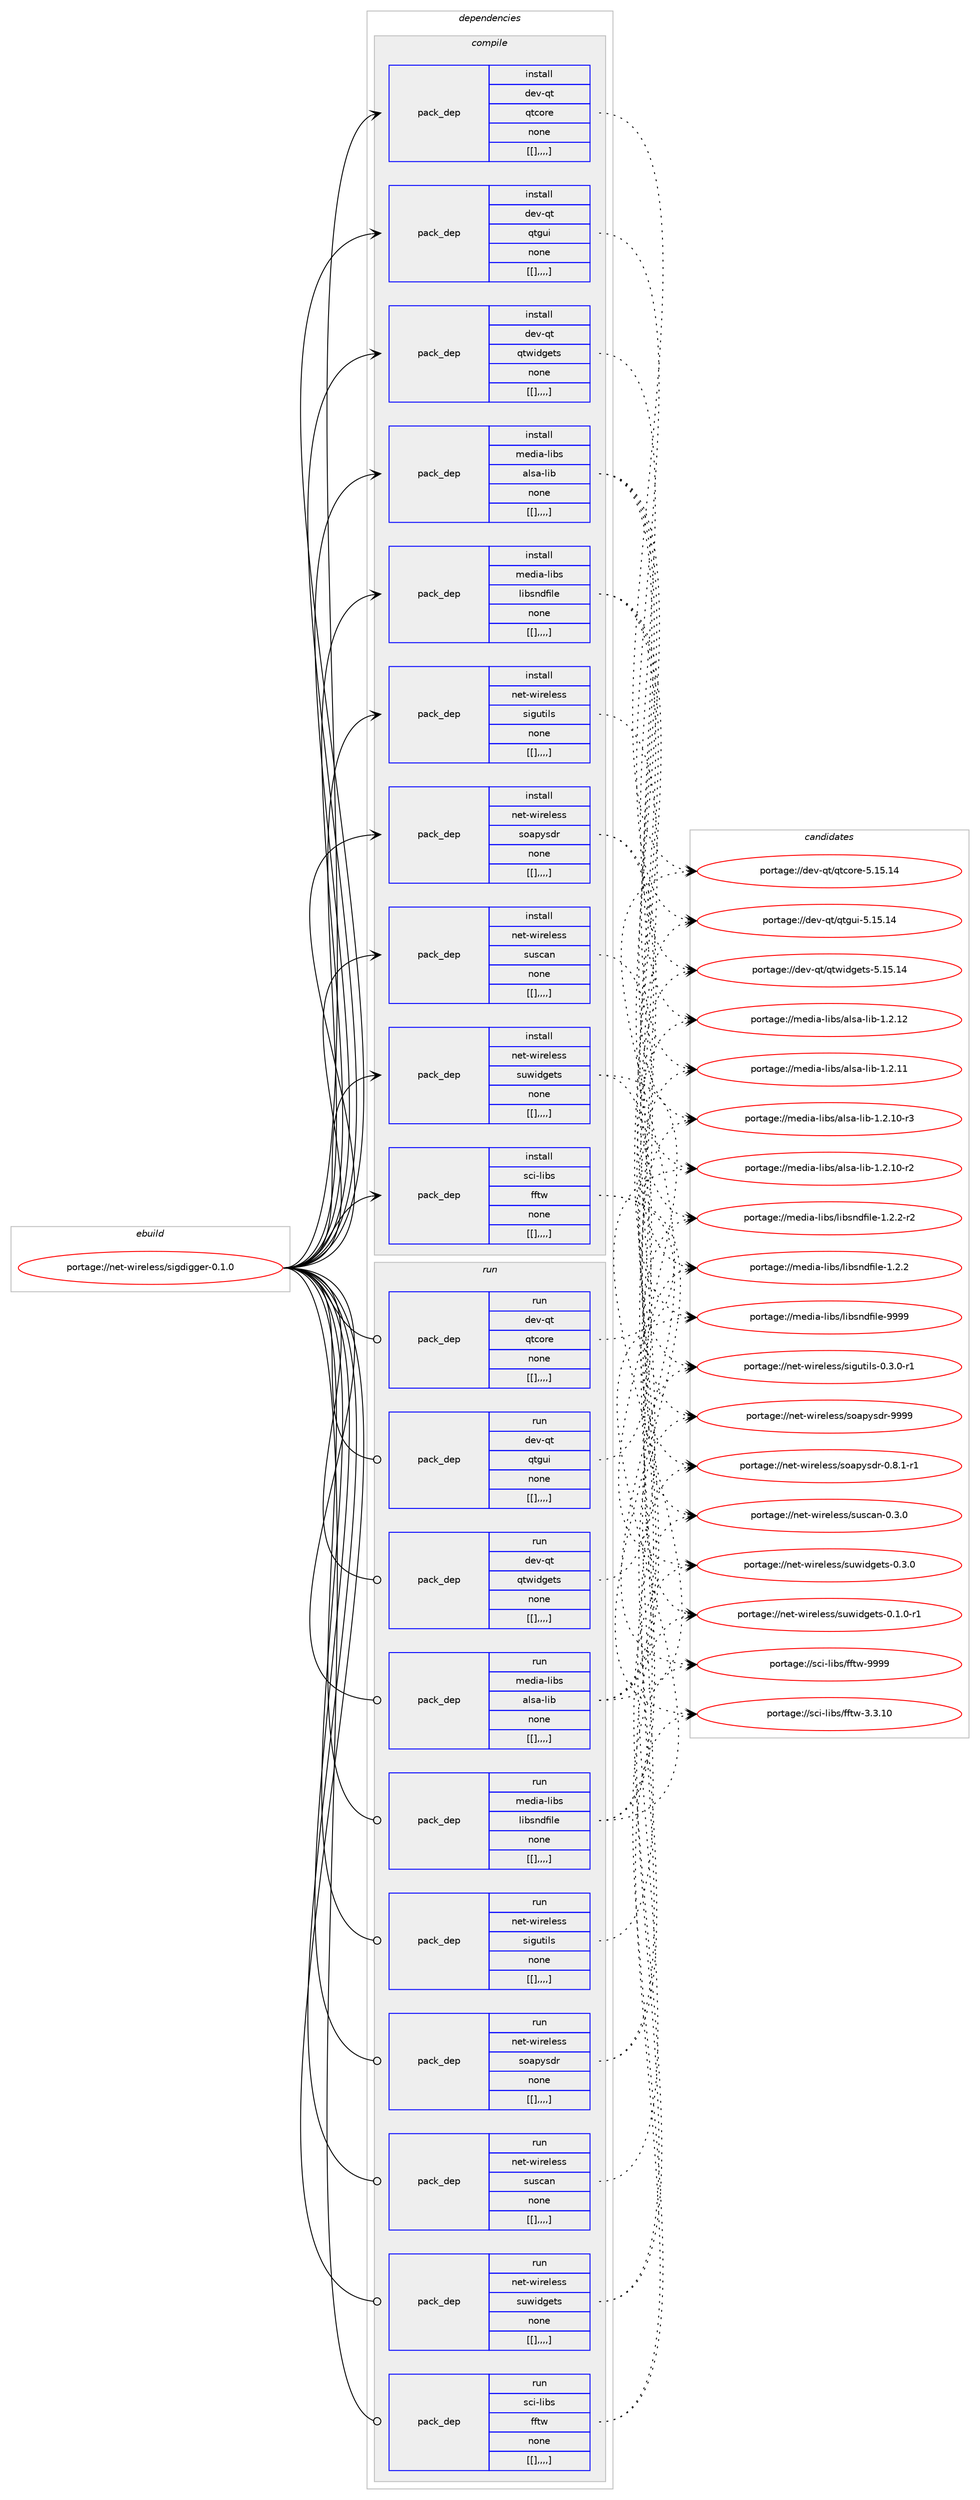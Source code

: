 digraph prolog {

# *************
# Graph options
# *************

newrank=true;
concentrate=true;
compound=true;
graph [rankdir=LR,fontname=Helvetica,fontsize=10,ranksep=1.5];#, ranksep=2.5, nodesep=0.2];
edge  [arrowhead=vee];
node  [fontname=Helvetica,fontsize=10];

# **********
# The ebuild
# **********

subgraph cluster_leftcol {
color=gray;
label=<<i>ebuild</i>>;
id [label="portage://net-wireless/sigdigger-0.1.0", color=red, width=4, href="../net-wireless/sigdigger-0.1.0.svg"];
}

# ****************
# The dependencies
# ****************

subgraph cluster_midcol {
color=gray;
label=<<i>dependencies</i>>;
subgraph cluster_compile {
fillcolor="#eeeeee";
style=filled;
label=<<i>compile</i>>;
subgraph pack295988 {
dependency406145 [label=<<TABLE BORDER="0" CELLBORDER="1" CELLSPACING="0" CELLPADDING="4" WIDTH="220"><TR><TD ROWSPAN="6" CELLPADDING="30">pack_dep</TD></TR><TR><TD WIDTH="110">install</TD></TR><TR><TD>dev-qt</TD></TR><TR><TD>qtcore</TD></TR><TR><TD>none</TD></TR><TR><TD>[[],,,,]</TD></TR></TABLE>>, shape=none, color=blue];
}
id:e -> dependency406145:w [weight=20,style="solid",arrowhead="vee"];
subgraph pack295989 {
dependency406146 [label=<<TABLE BORDER="0" CELLBORDER="1" CELLSPACING="0" CELLPADDING="4" WIDTH="220"><TR><TD ROWSPAN="6" CELLPADDING="30">pack_dep</TD></TR><TR><TD WIDTH="110">install</TD></TR><TR><TD>dev-qt</TD></TR><TR><TD>qtgui</TD></TR><TR><TD>none</TD></TR><TR><TD>[[],,,,]</TD></TR></TABLE>>, shape=none, color=blue];
}
id:e -> dependency406146:w [weight=20,style="solid",arrowhead="vee"];
subgraph pack295990 {
dependency406147 [label=<<TABLE BORDER="0" CELLBORDER="1" CELLSPACING="0" CELLPADDING="4" WIDTH="220"><TR><TD ROWSPAN="6" CELLPADDING="30">pack_dep</TD></TR><TR><TD WIDTH="110">install</TD></TR><TR><TD>dev-qt</TD></TR><TR><TD>qtwidgets</TD></TR><TR><TD>none</TD></TR><TR><TD>[[],,,,]</TD></TR></TABLE>>, shape=none, color=blue];
}
id:e -> dependency406147:w [weight=20,style="solid",arrowhead="vee"];
subgraph pack295991 {
dependency406148 [label=<<TABLE BORDER="0" CELLBORDER="1" CELLSPACING="0" CELLPADDING="4" WIDTH="220"><TR><TD ROWSPAN="6" CELLPADDING="30">pack_dep</TD></TR><TR><TD WIDTH="110">install</TD></TR><TR><TD>media-libs</TD></TR><TR><TD>alsa-lib</TD></TR><TR><TD>none</TD></TR><TR><TD>[[],,,,]</TD></TR></TABLE>>, shape=none, color=blue];
}
id:e -> dependency406148:w [weight=20,style="solid",arrowhead="vee"];
subgraph pack295992 {
dependency406149 [label=<<TABLE BORDER="0" CELLBORDER="1" CELLSPACING="0" CELLPADDING="4" WIDTH="220"><TR><TD ROWSPAN="6" CELLPADDING="30">pack_dep</TD></TR><TR><TD WIDTH="110">install</TD></TR><TR><TD>media-libs</TD></TR><TR><TD>libsndfile</TD></TR><TR><TD>none</TD></TR><TR><TD>[[],,,,]</TD></TR></TABLE>>, shape=none, color=blue];
}
id:e -> dependency406149:w [weight=20,style="solid",arrowhead="vee"];
subgraph pack295993 {
dependency406150 [label=<<TABLE BORDER="0" CELLBORDER="1" CELLSPACING="0" CELLPADDING="4" WIDTH="220"><TR><TD ROWSPAN="6" CELLPADDING="30">pack_dep</TD></TR><TR><TD WIDTH="110">install</TD></TR><TR><TD>net-wireless</TD></TR><TR><TD>sigutils</TD></TR><TR><TD>none</TD></TR><TR><TD>[[],,,,]</TD></TR></TABLE>>, shape=none, color=blue];
}
id:e -> dependency406150:w [weight=20,style="solid",arrowhead="vee"];
subgraph pack295994 {
dependency406151 [label=<<TABLE BORDER="0" CELLBORDER="1" CELLSPACING="0" CELLPADDING="4" WIDTH="220"><TR><TD ROWSPAN="6" CELLPADDING="30">pack_dep</TD></TR><TR><TD WIDTH="110">install</TD></TR><TR><TD>net-wireless</TD></TR><TR><TD>soapysdr</TD></TR><TR><TD>none</TD></TR><TR><TD>[[],,,,]</TD></TR></TABLE>>, shape=none, color=blue];
}
id:e -> dependency406151:w [weight=20,style="solid",arrowhead="vee"];
subgraph pack295995 {
dependency406152 [label=<<TABLE BORDER="0" CELLBORDER="1" CELLSPACING="0" CELLPADDING="4" WIDTH="220"><TR><TD ROWSPAN="6" CELLPADDING="30">pack_dep</TD></TR><TR><TD WIDTH="110">install</TD></TR><TR><TD>net-wireless</TD></TR><TR><TD>suscan</TD></TR><TR><TD>none</TD></TR><TR><TD>[[],,,,]</TD></TR></TABLE>>, shape=none, color=blue];
}
id:e -> dependency406152:w [weight=20,style="solid",arrowhead="vee"];
subgraph pack295996 {
dependency406153 [label=<<TABLE BORDER="0" CELLBORDER="1" CELLSPACING="0" CELLPADDING="4" WIDTH="220"><TR><TD ROWSPAN="6" CELLPADDING="30">pack_dep</TD></TR><TR><TD WIDTH="110">install</TD></TR><TR><TD>net-wireless</TD></TR><TR><TD>suwidgets</TD></TR><TR><TD>none</TD></TR><TR><TD>[[],,,,]</TD></TR></TABLE>>, shape=none, color=blue];
}
id:e -> dependency406153:w [weight=20,style="solid",arrowhead="vee"];
subgraph pack295997 {
dependency406154 [label=<<TABLE BORDER="0" CELLBORDER="1" CELLSPACING="0" CELLPADDING="4" WIDTH="220"><TR><TD ROWSPAN="6" CELLPADDING="30">pack_dep</TD></TR><TR><TD WIDTH="110">install</TD></TR><TR><TD>sci-libs</TD></TR><TR><TD>fftw</TD></TR><TR><TD>none</TD></TR><TR><TD>[[],,,,]</TD></TR></TABLE>>, shape=none, color=blue];
}
id:e -> dependency406154:w [weight=20,style="solid",arrowhead="vee"];
}
subgraph cluster_compileandrun {
fillcolor="#eeeeee";
style=filled;
label=<<i>compile and run</i>>;
}
subgraph cluster_run {
fillcolor="#eeeeee";
style=filled;
label=<<i>run</i>>;
subgraph pack295998 {
dependency406155 [label=<<TABLE BORDER="0" CELLBORDER="1" CELLSPACING="0" CELLPADDING="4" WIDTH="220"><TR><TD ROWSPAN="6" CELLPADDING="30">pack_dep</TD></TR><TR><TD WIDTH="110">run</TD></TR><TR><TD>dev-qt</TD></TR><TR><TD>qtcore</TD></TR><TR><TD>none</TD></TR><TR><TD>[[],,,,]</TD></TR></TABLE>>, shape=none, color=blue];
}
id:e -> dependency406155:w [weight=20,style="solid",arrowhead="odot"];
subgraph pack295999 {
dependency406156 [label=<<TABLE BORDER="0" CELLBORDER="1" CELLSPACING="0" CELLPADDING="4" WIDTH="220"><TR><TD ROWSPAN="6" CELLPADDING="30">pack_dep</TD></TR><TR><TD WIDTH="110">run</TD></TR><TR><TD>dev-qt</TD></TR><TR><TD>qtgui</TD></TR><TR><TD>none</TD></TR><TR><TD>[[],,,,]</TD></TR></TABLE>>, shape=none, color=blue];
}
id:e -> dependency406156:w [weight=20,style="solid",arrowhead="odot"];
subgraph pack296000 {
dependency406157 [label=<<TABLE BORDER="0" CELLBORDER="1" CELLSPACING="0" CELLPADDING="4" WIDTH="220"><TR><TD ROWSPAN="6" CELLPADDING="30">pack_dep</TD></TR><TR><TD WIDTH="110">run</TD></TR><TR><TD>dev-qt</TD></TR><TR><TD>qtwidgets</TD></TR><TR><TD>none</TD></TR><TR><TD>[[],,,,]</TD></TR></TABLE>>, shape=none, color=blue];
}
id:e -> dependency406157:w [weight=20,style="solid",arrowhead="odot"];
subgraph pack296001 {
dependency406158 [label=<<TABLE BORDER="0" CELLBORDER="1" CELLSPACING="0" CELLPADDING="4" WIDTH="220"><TR><TD ROWSPAN="6" CELLPADDING="30">pack_dep</TD></TR><TR><TD WIDTH="110">run</TD></TR><TR><TD>media-libs</TD></TR><TR><TD>alsa-lib</TD></TR><TR><TD>none</TD></TR><TR><TD>[[],,,,]</TD></TR></TABLE>>, shape=none, color=blue];
}
id:e -> dependency406158:w [weight=20,style="solid",arrowhead="odot"];
subgraph pack296002 {
dependency406159 [label=<<TABLE BORDER="0" CELLBORDER="1" CELLSPACING="0" CELLPADDING="4" WIDTH="220"><TR><TD ROWSPAN="6" CELLPADDING="30">pack_dep</TD></TR><TR><TD WIDTH="110">run</TD></TR><TR><TD>media-libs</TD></TR><TR><TD>libsndfile</TD></TR><TR><TD>none</TD></TR><TR><TD>[[],,,,]</TD></TR></TABLE>>, shape=none, color=blue];
}
id:e -> dependency406159:w [weight=20,style="solid",arrowhead="odot"];
subgraph pack296003 {
dependency406160 [label=<<TABLE BORDER="0" CELLBORDER="1" CELLSPACING="0" CELLPADDING="4" WIDTH="220"><TR><TD ROWSPAN="6" CELLPADDING="30">pack_dep</TD></TR><TR><TD WIDTH="110">run</TD></TR><TR><TD>net-wireless</TD></TR><TR><TD>sigutils</TD></TR><TR><TD>none</TD></TR><TR><TD>[[],,,,]</TD></TR></TABLE>>, shape=none, color=blue];
}
id:e -> dependency406160:w [weight=20,style="solid",arrowhead="odot"];
subgraph pack296004 {
dependency406161 [label=<<TABLE BORDER="0" CELLBORDER="1" CELLSPACING="0" CELLPADDING="4" WIDTH="220"><TR><TD ROWSPAN="6" CELLPADDING="30">pack_dep</TD></TR><TR><TD WIDTH="110">run</TD></TR><TR><TD>net-wireless</TD></TR><TR><TD>soapysdr</TD></TR><TR><TD>none</TD></TR><TR><TD>[[],,,,]</TD></TR></TABLE>>, shape=none, color=blue];
}
id:e -> dependency406161:w [weight=20,style="solid",arrowhead="odot"];
subgraph pack296005 {
dependency406162 [label=<<TABLE BORDER="0" CELLBORDER="1" CELLSPACING="0" CELLPADDING="4" WIDTH="220"><TR><TD ROWSPAN="6" CELLPADDING="30">pack_dep</TD></TR><TR><TD WIDTH="110">run</TD></TR><TR><TD>net-wireless</TD></TR><TR><TD>suscan</TD></TR><TR><TD>none</TD></TR><TR><TD>[[],,,,]</TD></TR></TABLE>>, shape=none, color=blue];
}
id:e -> dependency406162:w [weight=20,style="solid",arrowhead="odot"];
subgraph pack296006 {
dependency406163 [label=<<TABLE BORDER="0" CELLBORDER="1" CELLSPACING="0" CELLPADDING="4" WIDTH="220"><TR><TD ROWSPAN="6" CELLPADDING="30">pack_dep</TD></TR><TR><TD WIDTH="110">run</TD></TR><TR><TD>net-wireless</TD></TR><TR><TD>suwidgets</TD></TR><TR><TD>none</TD></TR><TR><TD>[[],,,,]</TD></TR></TABLE>>, shape=none, color=blue];
}
id:e -> dependency406163:w [weight=20,style="solid",arrowhead="odot"];
subgraph pack296007 {
dependency406164 [label=<<TABLE BORDER="0" CELLBORDER="1" CELLSPACING="0" CELLPADDING="4" WIDTH="220"><TR><TD ROWSPAN="6" CELLPADDING="30">pack_dep</TD></TR><TR><TD WIDTH="110">run</TD></TR><TR><TD>sci-libs</TD></TR><TR><TD>fftw</TD></TR><TR><TD>none</TD></TR><TR><TD>[[],,,,]</TD></TR></TABLE>>, shape=none, color=blue];
}
id:e -> dependency406164:w [weight=20,style="solid",arrowhead="odot"];
}
}

# **************
# The candidates
# **************

subgraph cluster_choices {
rank=same;
color=gray;
label=<<i>candidates</i>>;

subgraph choice295988 {
color=black;
nodesep=1;
choice1001011184511311647113116991111141014553464953464952 [label="portage://dev-qt/qtcore-5.15.14", color=red, width=4,href="../dev-qt/qtcore-5.15.14.svg"];
dependency406145:e -> choice1001011184511311647113116991111141014553464953464952:w [style=dotted,weight="100"];
}
subgraph choice295989 {
color=black;
nodesep=1;
choice10010111845113116471131161031171054553464953464952 [label="portage://dev-qt/qtgui-5.15.14", color=red, width=4,href="../dev-qt/qtgui-5.15.14.svg"];
dependency406146:e -> choice10010111845113116471131161031171054553464953464952:w [style=dotted,weight="100"];
}
subgraph choice295990 {
color=black;
nodesep=1;
choice10010111845113116471131161191051001031011161154553464953464952 [label="portage://dev-qt/qtwidgets-5.15.14", color=red, width=4,href="../dev-qt/qtwidgets-5.15.14.svg"];
dependency406147:e -> choice10010111845113116471131161191051001031011161154553464953464952:w [style=dotted,weight="100"];
}
subgraph choice295991 {
color=black;
nodesep=1;
choice109101100105974510810598115479710811597451081059845494650464950 [label="portage://media-libs/alsa-lib-1.2.12", color=red, width=4,href="../media-libs/alsa-lib-1.2.12.svg"];
choice109101100105974510810598115479710811597451081059845494650464949 [label="portage://media-libs/alsa-lib-1.2.11", color=red, width=4,href="../media-libs/alsa-lib-1.2.11.svg"];
choice1091011001059745108105981154797108115974510810598454946504649484511451 [label="portage://media-libs/alsa-lib-1.2.10-r3", color=red, width=4,href="../media-libs/alsa-lib-1.2.10-r3.svg"];
choice1091011001059745108105981154797108115974510810598454946504649484511450 [label="portage://media-libs/alsa-lib-1.2.10-r2", color=red, width=4,href="../media-libs/alsa-lib-1.2.10-r2.svg"];
dependency406148:e -> choice109101100105974510810598115479710811597451081059845494650464950:w [style=dotted,weight="100"];
dependency406148:e -> choice109101100105974510810598115479710811597451081059845494650464949:w [style=dotted,weight="100"];
dependency406148:e -> choice1091011001059745108105981154797108115974510810598454946504649484511451:w [style=dotted,weight="100"];
dependency406148:e -> choice1091011001059745108105981154797108115974510810598454946504649484511450:w [style=dotted,weight="100"];
}
subgraph choice295992 {
color=black;
nodesep=1;
choice10910110010597451081059811547108105981151101001021051081014557575757 [label="portage://media-libs/libsndfile-9999", color=red, width=4,href="../media-libs/libsndfile-9999.svg"];
choice10910110010597451081059811547108105981151101001021051081014549465046504511450 [label="portage://media-libs/libsndfile-1.2.2-r2", color=red, width=4,href="../media-libs/libsndfile-1.2.2-r2.svg"];
choice1091011001059745108105981154710810598115110100102105108101454946504650 [label="portage://media-libs/libsndfile-1.2.2", color=red, width=4,href="../media-libs/libsndfile-1.2.2.svg"];
dependency406149:e -> choice10910110010597451081059811547108105981151101001021051081014557575757:w [style=dotted,weight="100"];
dependency406149:e -> choice10910110010597451081059811547108105981151101001021051081014549465046504511450:w [style=dotted,weight="100"];
dependency406149:e -> choice1091011001059745108105981154710810598115110100102105108101454946504650:w [style=dotted,weight="100"];
}
subgraph choice295993 {
color=black;
nodesep=1;
choice11010111645119105114101108101115115471151051031171161051081154548465146484511449 [label="portage://net-wireless/sigutils-0.3.0-r1", color=red, width=4,href="../net-wireless/sigutils-0.3.0-r1.svg"];
dependency406150:e -> choice11010111645119105114101108101115115471151051031171161051081154548465146484511449:w [style=dotted,weight="100"];
}
subgraph choice295994 {
color=black;
nodesep=1;
choice1101011164511910511410110810111511547115111971121211151001144557575757 [label="portage://net-wireless/soapysdr-9999", color=red, width=4,href="../net-wireless/soapysdr-9999.svg"];
choice1101011164511910511410110810111511547115111971121211151001144548465646494511449 [label="portage://net-wireless/soapysdr-0.8.1-r1", color=red, width=4,href="../net-wireless/soapysdr-0.8.1-r1.svg"];
dependency406151:e -> choice1101011164511910511410110810111511547115111971121211151001144557575757:w [style=dotted,weight="100"];
dependency406151:e -> choice1101011164511910511410110810111511547115111971121211151001144548465646494511449:w [style=dotted,weight="100"];
}
subgraph choice295995 {
color=black;
nodesep=1;
choice11010111645119105114101108101115115471151171159997110454846514648 [label="portage://net-wireless/suscan-0.3.0", color=red, width=4,href="../net-wireless/suscan-0.3.0.svg"];
dependency406152:e -> choice11010111645119105114101108101115115471151171159997110454846514648:w [style=dotted,weight="100"];
}
subgraph choice295996 {
color=black;
nodesep=1;
choice1101011164511910511410110810111511547115117119105100103101116115454846514648 [label="portage://net-wireless/suwidgets-0.3.0", color=red, width=4,href="../net-wireless/suwidgets-0.3.0.svg"];
choice11010111645119105114101108101115115471151171191051001031011161154548464946484511449 [label="portage://net-wireless/suwidgets-0.1.0-r1", color=red, width=4,href="../net-wireless/suwidgets-0.1.0-r1.svg"];
dependency406153:e -> choice1101011164511910511410110810111511547115117119105100103101116115454846514648:w [style=dotted,weight="100"];
dependency406153:e -> choice11010111645119105114101108101115115471151171191051001031011161154548464946484511449:w [style=dotted,weight="100"];
}
subgraph choice295997 {
color=black;
nodesep=1;
choice115991054510810598115471021021161194557575757 [label="portage://sci-libs/fftw-9999", color=red, width=4,href="../sci-libs/fftw-9999.svg"];
choice1159910545108105981154710210211611945514651464948 [label="portage://sci-libs/fftw-3.3.10", color=red, width=4,href="../sci-libs/fftw-3.3.10.svg"];
dependency406154:e -> choice115991054510810598115471021021161194557575757:w [style=dotted,weight="100"];
dependency406154:e -> choice1159910545108105981154710210211611945514651464948:w [style=dotted,weight="100"];
}
subgraph choice295998 {
color=black;
nodesep=1;
choice1001011184511311647113116991111141014553464953464952 [label="portage://dev-qt/qtcore-5.15.14", color=red, width=4,href="../dev-qt/qtcore-5.15.14.svg"];
dependency406155:e -> choice1001011184511311647113116991111141014553464953464952:w [style=dotted,weight="100"];
}
subgraph choice295999 {
color=black;
nodesep=1;
choice10010111845113116471131161031171054553464953464952 [label="portage://dev-qt/qtgui-5.15.14", color=red, width=4,href="../dev-qt/qtgui-5.15.14.svg"];
dependency406156:e -> choice10010111845113116471131161031171054553464953464952:w [style=dotted,weight="100"];
}
subgraph choice296000 {
color=black;
nodesep=1;
choice10010111845113116471131161191051001031011161154553464953464952 [label="portage://dev-qt/qtwidgets-5.15.14", color=red, width=4,href="../dev-qt/qtwidgets-5.15.14.svg"];
dependency406157:e -> choice10010111845113116471131161191051001031011161154553464953464952:w [style=dotted,weight="100"];
}
subgraph choice296001 {
color=black;
nodesep=1;
choice109101100105974510810598115479710811597451081059845494650464950 [label="portage://media-libs/alsa-lib-1.2.12", color=red, width=4,href="../media-libs/alsa-lib-1.2.12.svg"];
choice109101100105974510810598115479710811597451081059845494650464949 [label="portage://media-libs/alsa-lib-1.2.11", color=red, width=4,href="../media-libs/alsa-lib-1.2.11.svg"];
choice1091011001059745108105981154797108115974510810598454946504649484511451 [label="portage://media-libs/alsa-lib-1.2.10-r3", color=red, width=4,href="../media-libs/alsa-lib-1.2.10-r3.svg"];
choice1091011001059745108105981154797108115974510810598454946504649484511450 [label="portage://media-libs/alsa-lib-1.2.10-r2", color=red, width=4,href="../media-libs/alsa-lib-1.2.10-r2.svg"];
dependency406158:e -> choice109101100105974510810598115479710811597451081059845494650464950:w [style=dotted,weight="100"];
dependency406158:e -> choice109101100105974510810598115479710811597451081059845494650464949:w [style=dotted,weight="100"];
dependency406158:e -> choice1091011001059745108105981154797108115974510810598454946504649484511451:w [style=dotted,weight="100"];
dependency406158:e -> choice1091011001059745108105981154797108115974510810598454946504649484511450:w [style=dotted,weight="100"];
}
subgraph choice296002 {
color=black;
nodesep=1;
choice10910110010597451081059811547108105981151101001021051081014557575757 [label="portage://media-libs/libsndfile-9999", color=red, width=4,href="../media-libs/libsndfile-9999.svg"];
choice10910110010597451081059811547108105981151101001021051081014549465046504511450 [label="portage://media-libs/libsndfile-1.2.2-r2", color=red, width=4,href="../media-libs/libsndfile-1.2.2-r2.svg"];
choice1091011001059745108105981154710810598115110100102105108101454946504650 [label="portage://media-libs/libsndfile-1.2.2", color=red, width=4,href="../media-libs/libsndfile-1.2.2.svg"];
dependency406159:e -> choice10910110010597451081059811547108105981151101001021051081014557575757:w [style=dotted,weight="100"];
dependency406159:e -> choice10910110010597451081059811547108105981151101001021051081014549465046504511450:w [style=dotted,weight="100"];
dependency406159:e -> choice1091011001059745108105981154710810598115110100102105108101454946504650:w [style=dotted,weight="100"];
}
subgraph choice296003 {
color=black;
nodesep=1;
choice11010111645119105114101108101115115471151051031171161051081154548465146484511449 [label="portage://net-wireless/sigutils-0.3.0-r1", color=red, width=4,href="../net-wireless/sigutils-0.3.0-r1.svg"];
dependency406160:e -> choice11010111645119105114101108101115115471151051031171161051081154548465146484511449:w [style=dotted,weight="100"];
}
subgraph choice296004 {
color=black;
nodesep=1;
choice1101011164511910511410110810111511547115111971121211151001144557575757 [label="portage://net-wireless/soapysdr-9999", color=red, width=4,href="../net-wireless/soapysdr-9999.svg"];
choice1101011164511910511410110810111511547115111971121211151001144548465646494511449 [label="portage://net-wireless/soapysdr-0.8.1-r1", color=red, width=4,href="../net-wireless/soapysdr-0.8.1-r1.svg"];
dependency406161:e -> choice1101011164511910511410110810111511547115111971121211151001144557575757:w [style=dotted,weight="100"];
dependency406161:e -> choice1101011164511910511410110810111511547115111971121211151001144548465646494511449:w [style=dotted,weight="100"];
}
subgraph choice296005 {
color=black;
nodesep=1;
choice11010111645119105114101108101115115471151171159997110454846514648 [label="portage://net-wireless/suscan-0.3.0", color=red, width=4,href="../net-wireless/suscan-0.3.0.svg"];
dependency406162:e -> choice11010111645119105114101108101115115471151171159997110454846514648:w [style=dotted,weight="100"];
}
subgraph choice296006 {
color=black;
nodesep=1;
choice1101011164511910511410110810111511547115117119105100103101116115454846514648 [label="portage://net-wireless/suwidgets-0.3.0", color=red, width=4,href="../net-wireless/suwidgets-0.3.0.svg"];
choice11010111645119105114101108101115115471151171191051001031011161154548464946484511449 [label="portage://net-wireless/suwidgets-0.1.0-r1", color=red, width=4,href="../net-wireless/suwidgets-0.1.0-r1.svg"];
dependency406163:e -> choice1101011164511910511410110810111511547115117119105100103101116115454846514648:w [style=dotted,weight="100"];
dependency406163:e -> choice11010111645119105114101108101115115471151171191051001031011161154548464946484511449:w [style=dotted,weight="100"];
}
subgraph choice296007 {
color=black;
nodesep=1;
choice115991054510810598115471021021161194557575757 [label="portage://sci-libs/fftw-9999", color=red, width=4,href="../sci-libs/fftw-9999.svg"];
choice1159910545108105981154710210211611945514651464948 [label="portage://sci-libs/fftw-3.3.10", color=red, width=4,href="../sci-libs/fftw-3.3.10.svg"];
dependency406164:e -> choice115991054510810598115471021021161194557575757:w [style=dotted,weight="100"];
dependency406164:e -> choice1159910545108105981154710210211611945514651464948:w [style=dotted,weight="100"];
}
}

}

